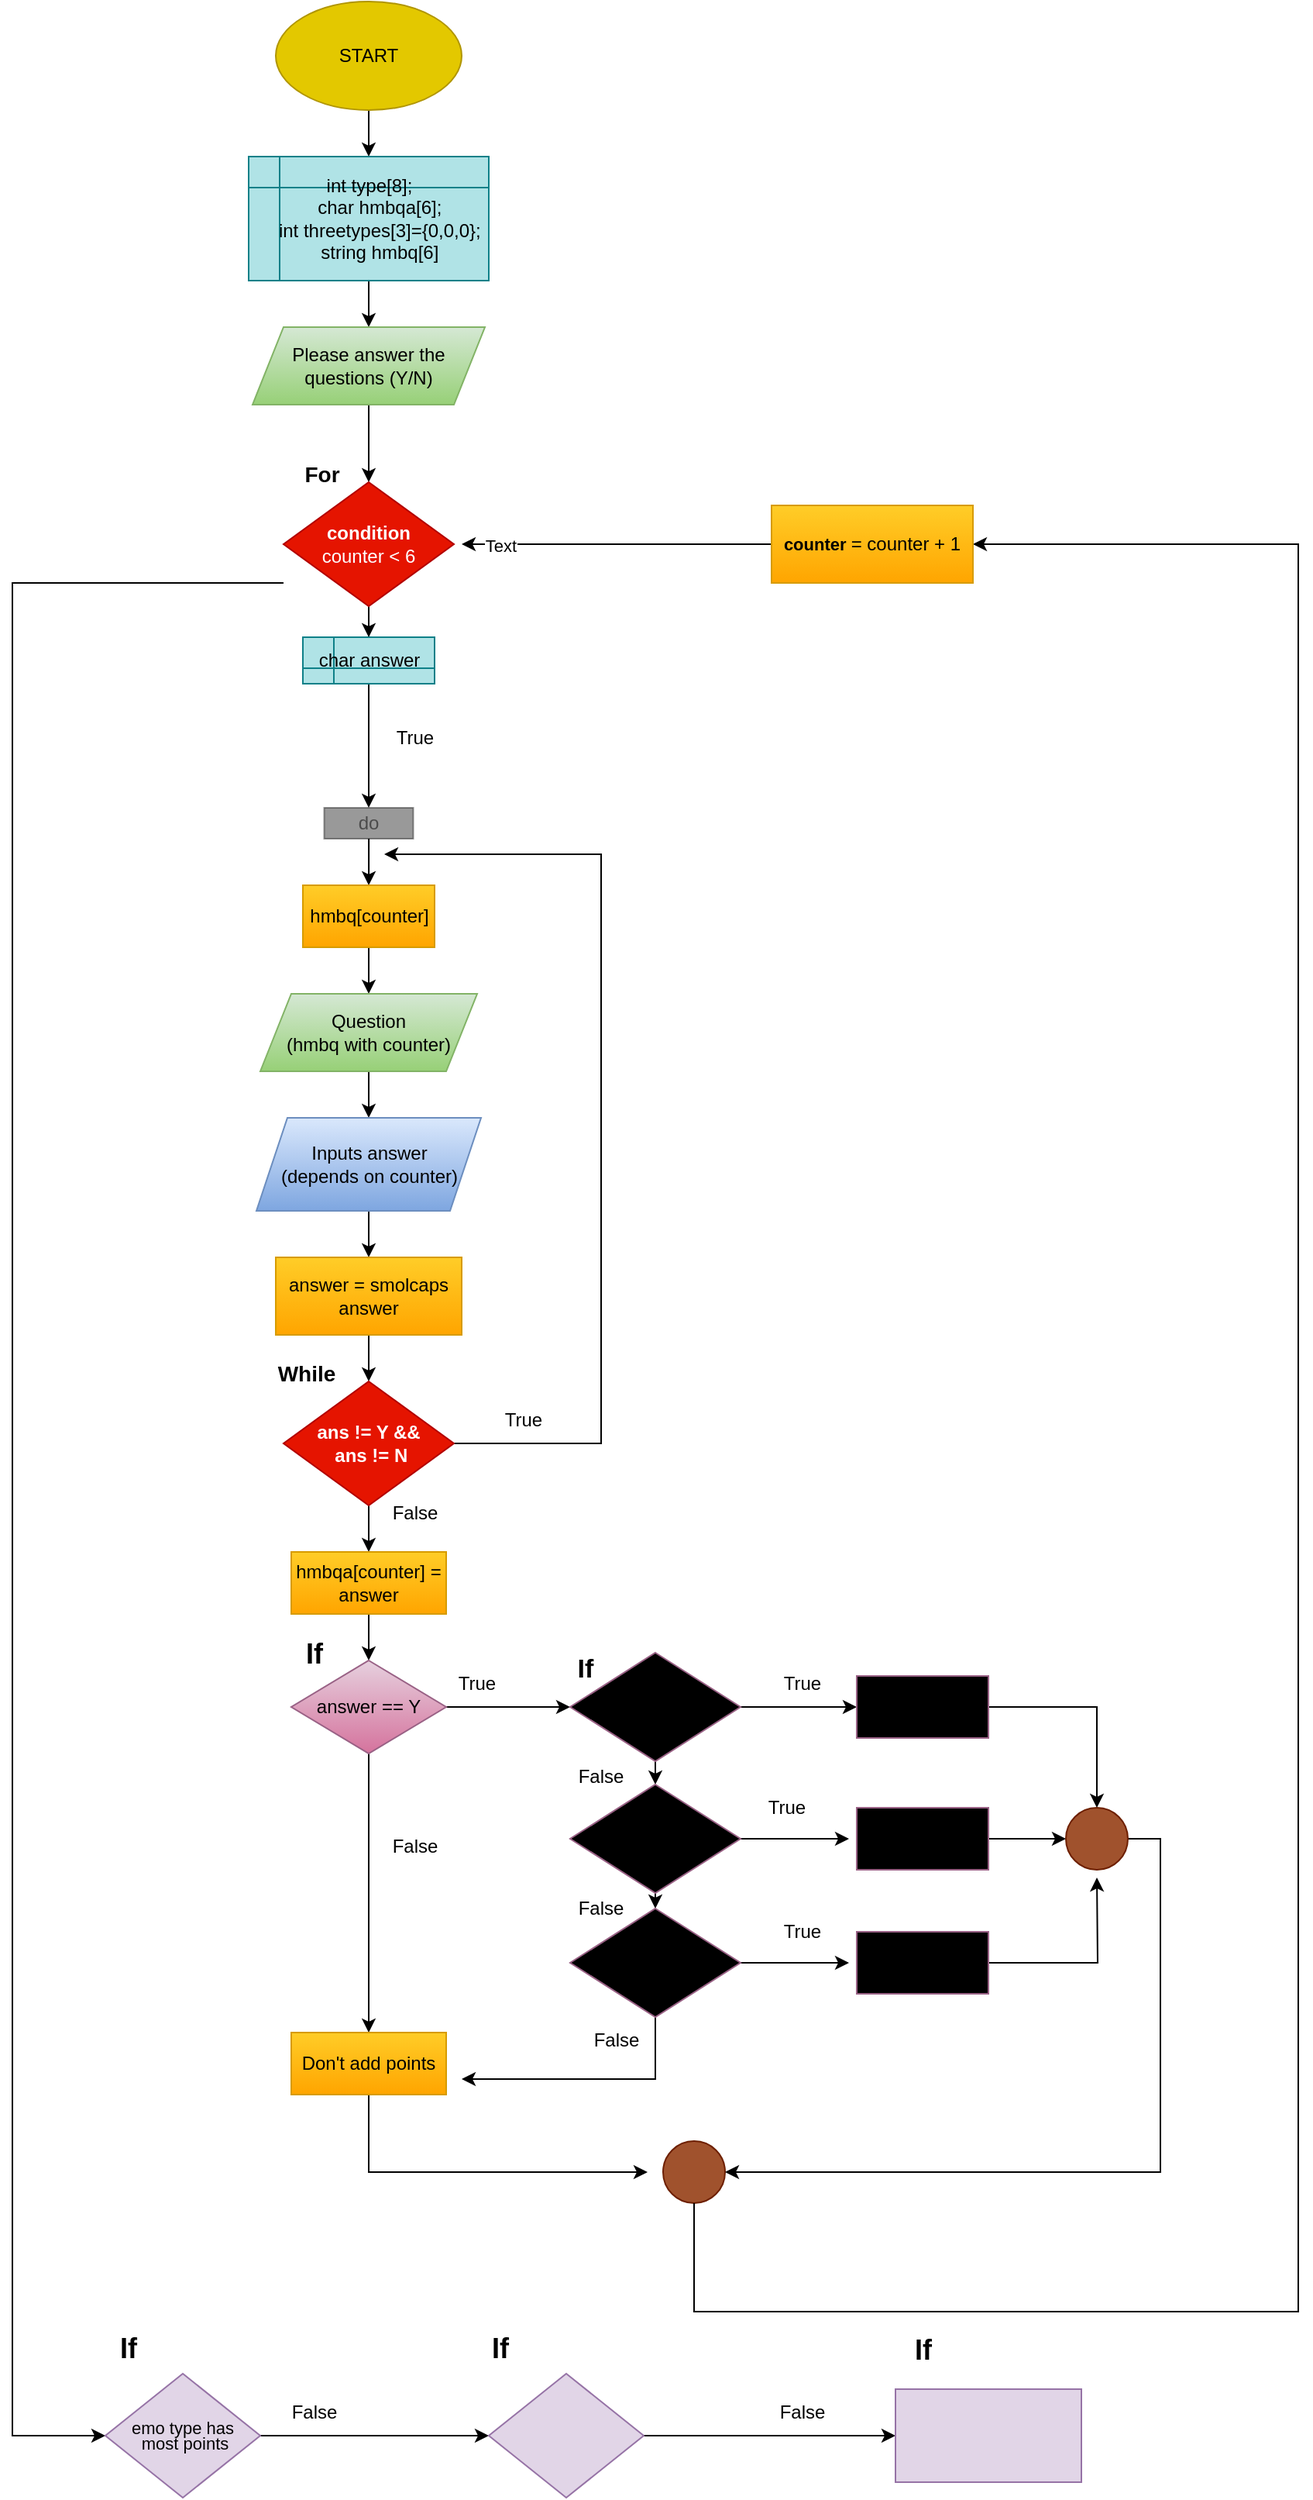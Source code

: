 <mxfile version="26.2.13">
  <diagram id="C5RBs43oDa-KdzZeNtuy" name="Page-1">
    <mxGraphModel dx="725" dy="574" grid="1" gridSize="10" guides="1" tooltips="1" connect="1" arrows="1" fold="1" page="1" pageScale="1" pageWidth="1920" pageHeight="1200" math="0" shadow="0">
      <root>
        <mxCell id="WIyWlLk6GJQsqaUBKTNV-0" />
        <mxCell id="WIyWlLk6GJQsqaUBKTNV-1" parent="WIyWlLk6GJQsqaUBKTNV-0" />
        <mxCell id="UkDBAxyQickxF4oHBvT--14" value="" style="edgeStyle=orthogonalEdgeStyle;rounded=0;orthogonalLoop=1;jettySize=auto;html=1;" parent="WIyWlLk6GJQsqaUBKTNV-1" source="UkDBAxyQickxF4oHBvT--11" target="UkDBAxyQickxF4oHBvT--12" edge="1">
          <mxGeometry relative="1" as="geometry" />
        </mxCell>
        <mxCell id="UkDBAxyQickxF4oHBvT--11" value="START" style="ellipse;whiteSpace=wrap;html=1;fillColor=light-dark(#E3C800,#DAA900);strokeColor=#B09500;fontColor=light-dark(#000000,#000000);" parent="WIyWlLk6GJQsqaUBKTNV-1" vertex="1">
          <mxGeometry x="370" y="100" width="120" height="70" as="geometry" />
        </mxCell>
        <mxCell id="UkDBAxyQickxF4oHBvT--17" value="" style="edgeStyle=orthogonalEdgeStyle;rounded=0;orthogonalLoop=1;jettySize=auto;html=1;" parent="WIyWlLk6GJQsqaUBKTNV-1" source="UkDBAxyQickxF4oHBvT--12" target="UkDBAxyQickxF4oHBvT--16" edge="1">
          <mxGeometry relative="1" as="geometry" />
        </mxCell>
        <mxCell id="UkDBAxyQickxF4oHBvT--12" value="int type[8];&#xa;&amp;nbsp; &amp;nbsp; char hmbqa[6];&#xa;&amp;nbsp; &amp;nbsp; int threetypes[3]={0,0,0};&#xa;&amp;nbsp; &amp;nbsp; string hmbq[6]" style="shape=internalStorage;whiteSpace=wrap;html=1;backgroundOutline=1;fillColor=#b0e3e6;strokeColor=#0e8088;align=center;" parent="WIyWlLk6GJQsqaUBKTNV-1" vertex="1">
          <mxGeometry x="352.5" y="200" width="155" height="80" as="geometry" />
        </mxCell>
        <mxCell id="UkDBAxyQickxF4oHBvT--19" value="" style="edgeStyle=orthogonalEdgeStyle;rounded=0;orthogonalLoop=1;jettySize=auto;html=1;" parent="WIyWlLk6GJQsqaUBKTNV-1" source="UkDBAxyQickxF4oHBvT--16" target="UkDBAxyQickxF4oHBvT--18" edge="1">
          <mxGeometry relative="1" as="geometry" />
        </mxCell>
        <mxCell id="UkDBAxyQickxF4oHBvT--16" value="Please answer the questions (Y/N)" style="shape=parallelogram;perimeter=parallelogramPerimeter;whiteSpace=wrap;html=1;fixedSize=1;fillColor=#d5e8d4;strokeColor=#82b366;gradientColor=#97d077;" parent="WIyWlLk6GJQsqaUBKTNV-1" vertex="1">
          <mxGeometry x="355" y="310" width="150" height="50" as="geometry" />
        </mxCell>
        <mxCell id="UkDBAxyQickxF4oHBvT--46" style="edgeStyle=orthogonalEdgeStyle;rounded=0;orthogonalLoop=1;jettySize=auto;html=1;" parent="WIyWlLk6GJQsqaUBKTNV-1" source="UkDBAxyQickxF4oHBvT--18" target="UkDBAxyQickxF4oHBvT--45" edge="1">
          <mxGeometry relative="1" as="geometry" />
        </mxCell>
        <mxCell id="UkDBAxyQickxF4oHBvT--118" style="edgeStyle=orthogonalEdgeStyle;rounded=0;orthogonalLoop=1;jettySize=auto;html=1;entryX=0;entryY=0.5;entryDx=0;entryDy=0;" parent="WIyWlLk6GJQsqaUBKTNV-1" edge="1" target="mPNkVrFqryXa8wkPHL_x-0">
          <mxGeometry relative="1" as="geometry">
            <mxPoint x="259.99" y="1664.998" as="targetPoint" />
            <Array as="points">
              <mxPoint x="200" y="475" />
              <mxPoint x="200" y="1670" />
            </Array>
            <mxPoint x="374.995" y="474.998" as="sourcePoint" />
          </mxGeometry>
        </mxCell>
        <mxCell id="UkDBAxyQickxF4oHBvT--18" value="&lt;b&gt;condition&lt;/b&gt;&lt;div&gt;counter &amp;lt; 6&lt;/div&gt;" style="rhombus;whiteSpace=wrap;html=1;fillColor=light-dark(#E51400,#DA4035);strokeColor=#B20000;fontColor=#ffffff;" parent="WIyWlLk6GJQsqaUBKTNV-1" vertex="1">
          <mxGeometry x="375" y="410" width="110" height="80" as="geometry" />
        </mxCell>
        <mxCell id="UkDBAxyQickxF4oHBvT--34" value="&lt;b&gt;&lt;font style=&quot;font-size: 14px;&quot;&gt;For&lt;/font&gt;&lt;/b&gt;" style="text;html=1;align=center;verticalAlign=middle;whiteSpace=wrap;rounded=0;" parent="WIyWlLk6GJQsqaUBKTNV-1" vertex="1">
          <mxGeometry x="370" y="390" width="60" height="30" as="geometry" />
        </mxCell>
        <mxCell id="UkDBAxyQickxF4oHBvT--105" style="edgeStyle=orthogonalEdgeStyle;rounded=0;orthogonalLoop=1;jettySize=auto;html=1;entryX=0.5;entryY=0;entryDx=0;entryDy=0;" parent="WIyWlLk6GJQsqaUBKTNV-1" source="UkDBAxyQickxF4oHBvT--45" target="UkDBAxyQickxF4oHBvT--27" edge="1">
          <mxGeometry relative="1" as="geometry" />
        </mxCell>
        <mxCell id="UkDBAxyQickxF4oHBvT--45" value="char answer" style="shape=internalStorage;whiteSpace=wrap;html=1;backgroundOutline=1;fillColor=#b0e3e6;strokeColor=#0e8088;align=center;" parent="WIyWlLk6GJQsqaUBKTNV-1" vertex="1">
          <mxGeometry x="387.5" y="510" width="85" height="30" as="geometry" />
        </mxCell>
        <mxCell id="UkDBAxyQickxF4oHBvT--22" value="True" style="text;html=1;align=center;verticalAlign=middle;whiteSpace=wrap;rounded=0;" parent="WIyWlLk6GJQsqaUBKTNV-1" vertex="1">
          <mxGeometry x="430" y="560" width="60" height="30" as="geometry" />
        </mxCell>
        <mxCell id="UkDBAxyQickxF4oHBvT--31" style="edgeStyle=orthogonalEdgeStyle;rounded=0;orthogonalLoop=1;jettySize=auto;html=1;entryX=0.5;entryY=0;entryDx=0;entryDy=0;" parent="WIyWlLk6GJQsqaUBKTNV-1" source="UkDBAxyQickxF4oHBvT--27" target="UkDBAxyQickxF4oHBvT--30" edge="1">
          <mxGeometry relative="1" as="geometry" />
        </mxCell>
        <mxCell id="UkDBAxyQickxF4oHBvT--27" value="do" style="rounded=0;whiteSpace=wrap;html=1;fillColor=light-dark(#000000,#6EBBFF);shadow=0;glass=0;opacity=40;textOpacity=50;" parent="WIyWlLk6GJQsqaUBKTNV-1" vertex="1">
          <mxGeometry x="401.25" y="620" width="57.5" height="20" as="geometry" />
        </mxCell>
        <mxCell id="UkDBAxyQickxF4oHBvT--33" value="" style="edgeStyle=orthogonalEdgeStyle;rounded=0;orthogonalLoop=1;jettySize=auto;html=1;" parent="WIyWlLk6GJQsqaUBKTNV-1" source="UkDBAxyQickxF4oHBvT--30" target="UkDBAxyQickxF4oHBvT--32" edge="1">
          <mxGeometry relative="1" as="geometry" />
        </mxCell>
        <mxCell id="UkDBAxyQickxF4oHBvT--30" value="hmbq[counter]" style="rounded=0;whiteSpace=wrap;html=1;fillColor=#ffcd28;gradientColor=#ffa500;strokeColor=#d79b00;" parent="WIyWlLk6GJQsqaUBKTNV-1" vertex="1">
          <mxGeometry x="387.5" y="670" width="85" height="40" as="geometry" />
        </mxCell>
        <mxCell id="UkDBAxyQickxF4oHBvT--36" value="" style="edgeStyle=orthogonalEdgeStyle;rounded=0;orthogonalLoop=1;jettySize=auto;html=1;" parent="WIyWlLk6GJQsqaUBKTNV-1" source="UkDBAxyQickxF4oHBvT--32" target="UkDBAxyQickxF4oHBvT--35" edge="1">
          <mxGeometry relative="1" as="geometry" />
        </mxCell>
        <mxCell id="UkDBAxyQickxF4oHBvT--32" value="Question&lt;div&gt;(hmbq with counter)&lt;/div&gt;" style="shape=parallelogram;perimeter=parallelogramPerimeter;whiteSpace=wrap;html=1;fixedSize=1;fillColor=#d5e8d4;strokeColor=#82b366;rounded=0;gradientColor=#97d077;" parent="WIyWlLk6GJQsqaUBKTNV-1" vertex="1">
          <mxGeometry x="360" y="740" width="140" height="50" as="geometry" />
        </mxCell>
        <mxCell id="UkDBAxyQickxF4oHBvT--49" value="" style="edgeStyle=orthogonalEdgeStyle;rounded=0;orthogonalLoop=1;jettySize=auto;html=1;" parent="WIyWlLk6GJQsqaUBKTNV-1" source="UkDBAxyQickxF4oHBvT--35" target="UkDBAxyQickxF4oHBvT--48" edge="1">
          <mxGeometry relative="1" as="geometry" />
        </mxCell>
        <mxCell id="UkDBAxyQickxF4oHBvT--35" value="Inputs answer&lt;div&gt;(depends on counter)&lt;/div&gt;" style="shape=parallelogram;perimeter=parallelogramPerimeter;whiteSpace=wrap;html=1;fixedSize=1;fillColor=#dae8fc;strokeColor=#6c8ebf;rounded=0;gradientColor=#7ea6e0;" parent="WIyWlLk6GJQsqaUBKTNV-1" vertex="1">
          <mxGeometry x="357.5" y="820" width="145" height="60" as="geometry" />
        </mxCell>
        <mxCell id="UkDBAxyQickxF4oHBvT--51" style="edgeStyle=orthogonalEdgeStyle;rounded=0;orthogonalLoop=1;jettySize=auto;html=1;entryX=0.5;entryY=0;entryDx=0;entryDy=0;" parent="WIyWlLk6GJQsqaUBKTNV-1" source="UkDBAxyQickxF4oHBvT--48" target="UkDBAxyQickxF4oHBvT--50" edge="1">
          <mxGeometry relative="1" as="geometry" />
        </mxCell>
        <mxCell id="UkDBAxyQickxF4oHBvT--48" value="answer = smolcaps answer" style="whiteSpace=wrap;html=1;fillColor=#ffcd28;strokeColor=#d79b00;rounded=0;gradientColor=#ffa500;" parent="WIyWlLk6GJQsqaUBKTNV-1" vertex="1">
          <mxGeometry x="370" y="910" width="120" height="50" as="geometry" />
        </mxCell>
        <mxCell id="UkDBAxyQickxF4oHBvT--63" value="" style="edgeStyle=orthogonalEdgeStyle;rounded=0;orthogonalLoop=1;jettySize=auto;html=1;" parent="WIyWlLk6GJQsqaUBKTNV-1" source="UkDBAxyQickxF4oHBvT--50" target="UkDBAxyQickxF4oHBvT--62" edge="1">
          <mxGeometry relative="1" as="geometry" />
        </mxCell>
        <mxCell id="UkDBAxyQickxF4oHBvT--101" style="edgeStyle=orthogonalEdgeStyle;rounded=0;orthogonalLoop=1;jettySize=auto;html=1;" parent="WIyWlLk6GJQsqaUBKTNV-1" source="UkDBAxyQickxF4oHBvT--50" edge="1">
          <mxGeometry relative="1" as="geometry">
            <mxPoint x="440" y="650" as="targetPoint" />
            <Array as="points">
              <mxPoint x="580" y="1030" />
            </Array>
          </mxGeometry>
        </mxCell>
        <mxCell id="UkDBAxyQickxF4oHBvT--50" value="&lt;b&gt;ans != Y &amp;amp;&amp;amp;&lt;/b&gt;&lt;div&gt;&lt;b&gt;&amp;nbsp;ans != N&lt;/b&gt;&lt;/div&gt;" style="rhombus;whiteSpace=wrap;html=1;fillColor=light-dark(#E51400,#F64D42);strokeColor=#B20000;fontColor=#ffffff;" parent="WIyWlLk6GJQsqaUBKTNV-1" vertex="1">
          <mxGeometry x="375" y="990" width="110" height="80" as="geometry" />
        </mxCell>
        <mxCell id="UkDBAxyQickxF4oHBvT--52" value="While" style="text;html=1;align=center;verticalAlign=middle;whiteSpace=wrap;rounded=0;fontStyle=1;fontSize=14;" parent="WIyWlLk6GJQsqaUBKTNV-1" vertex="1">
          <mxGeometry x="360" y="970" width="60" height="30" as="geometry" />
        </mxCell>
        <mxCell id="UkDBAxyQickxF4oHBvT--65" value="" style="edgeStyle=orthogonalEdgeStyle;rounded=0;orthogonalLoop=1;jettySize=auto;html=1;" parent="WIyWlLk6GJQsqaUBKTNV-1" source="UkDBAxyQickxF4oHBvT--62" target="UkDBAxyQickxF4oHBvT--64" edge="1">
          <mxGeometry relative="1" as="geometry" />
        </mxCell>
        <mxCell id="UkDBAxyQickxF4oHBvT--62" value="hmbqa[counter] = answer" style="whiteSpace=wrap;html=1;fillColor=#ffcd28;strokeColor=#d79b00;gradientColor=#ffa500;" parent="WIyWlLk6GJQsqaUBKTNV-1" vertex="1">
          <mxGeometry x="380" y="1100" width="100" height="40" as="geometry" />
        </mxCell>
        <mxCell id="UkDBAxyQickxF4oHBvT--70" value="" style="edgeStyle=orthogonalEdgeStyle;rounded=0;orthogonalLoop=1;jettySize=auto;html=1;" parent="WIyWlLk6GJQsqaUBKTNV-1" source="UkDBAxyQickxF4oHBvT--64" target="UkDBAxyQickxF4oHBvT--69" edge="1">
          <mxGeometry relative="1" as="geometry" />
        </mxCell>
        <mxCell id="UkDBAxyQickxF4oHBvT--92" style="edgeStyle=orthogonalEdgeStyle;rounded=0;orthogonalLoop=1;jettySize=auto;html=1;" parent="WIyWlLk6GJQsqaUBKTNV-1" source="UkDBAxyQickxF4oHBvT--64" target="UkDBAxyQickxF4oHBvT--78" edge="1">
          <mxGeometry relative="1" as="geometry" />
        </mxCell>
        <mxCell id="UkDBAxyQickxF4oHBvT--64" value="answer == Y" style="rhombus;whiteSpace=wrap;html=1;fillColor=#e6d0de;strokeColor=#996185;gradientColor=#d5739d;" parent="WIyWlLk6GJQsqaUBKTNV-1" vertex="1">
          <mxGeometry x="380" y="1170" width="100" height="60" as="geometry" />
        </mxCell>
        <mxCell id="UkDBAxyQickxF4oHBvT--66" value="&lt;b&gt;If&lt;/b&gt;" style="text;html=1;align=center;verticalAlign=middle;whiteSpace=wrap;rounded=0;fontSize=18;" parent="WIyWlLk6GJQsqaUBKTNV-1" vertex="1">
          <mxGeometry x="370" y="1150" width="50" height="32" as="geometry" />
        </mxCell>
        <mxCell id="UkDBAxyQickxF4oHBvT--99" style="edgeStyle=orthogonalEdgeStyle;rounded=0;orthogonalLoop=1;jettySize=auto;html=1;" parent="WIyWlLk6GJQsqaUBKTNV-1" source="UkDBAxyQickxF4oHBvT--115" edge="1">
          <mxGeometry relative="1" as="geometry">
            <mxPoint x="490" y="450" as="targetPoint" />
            <Array as="points" />
          </mxGeometry>
        </mxCell>
        <mxCell id="UkDBAxyQickxF4oHBvT--114" value="Text" style="edgeLabel;html=1;align=center;verticalAlign=middle;resizable=0;points=[];" parent="UkDBAxyQickxF4oHBvT--99" vertex="1" connectable="0">
          <mxGeometry x="0.752" y="1" relative="1" as="geometry">
            <mxPoint as="offset" />
          </mxGeometry>
        </mxCell>
        <mxCell id="UkDBAxyQickxF4oHBvT--67" value="" style="ellipse;whiteSpace=wrap;html=1;fillColor=#a0522d;strokeColor=#6D1F00;fontColor=#ffffff;" parent="WIyWlLk6GJQsqaUBKTNV-1" vertex="1">
          <mxGeometry x="620" y="1480" width="40" height="40" as="geometry" />
        </mxCell>
        <mxCell id="UkDBAxyQickxF4oHBvT--74" style="edgeStyle=orthogonalEdgeStyle;rounded=0;orthogonalLoop=1;jettySize=auto;html=1;exitX=0.5;exitY=1;exitDx=0;exitDy=0;entryX=0.5;entryY=0;entryDx=0;entryDy=0;" parent="WIyWlLk6GJQsqaUBKTNV-1" source="UkDBAxyQickxF4oHBvT--69" target="UkDBAxyQickxF4oHBvT--72" edge="1">
          <mxGeometry relative="1" as="geometry" />
        </mxCell>
        <mxCell id="UkDBAxyQickxF4oHBvT--81" value="" style="edgeStyle=orthogonalEdgeStyle;rounded=0;orthogonalLoop=1;jettySize=auto;html=1;" parent="WIyWlLk6GJQsqaUBKTNV-1" source="UkDBAxyQickxF4oHBvT--69" target="UkDBAxyQickxF4oHBvT--80" edge="1">
          <mxGeometry relative="1" as="geometry" />
        </mxCell>
        <mxCell id="UkDBAxyQickxF4oHBvT--69" value="Y == Q0 OR Q3" style="rhombus;whiteSpace=wrap;html=1;fillColor=light-dark(#E6D0DE,#654B52);strokeColor=#996185;gradientColor=light-dark(#D5739D,#D77F94);" parent="WIyWlLk6GJQsqaUBKTNV-1" vertex="1">
          <mxGeometry x="560" y="1165" width="110" height="70" as="geometry" />
        </mxCell>
        <mxCell id="UkDBAxyQickxF4oHBvT--71" value="&lt;b&gt;&lt;font style=&quot;font-size: 17px;&quot;&gt;If&lt;/font&gt;&lt;/b&gt;" style="text;html=1;align=center;verticalAlign=middle;whiteSpace=wrap;rounded=0;fontSize=14;" parent="WIyWlLk6GJQsqaUBKTNV-1" vertex="1">
          <mxGeometry x="545" y="1160" width="50" height="32" as="geometry" />
        </mxCell>
        <mxCell id="UkDBAxyQickxF4oHBvT--75" style="edgeStyle=orthogonalEdgeStyle;rounded=0;orthogonalLoop=1;jettySize=auto;html=1;exitX=0.5;exitY=1;exitDx=0;exitDy=0;entryX=0.5;entryY=0;entryDx=0;entryDy=0;" parent="WIyWlLk6GJQsqaUBKTNV-1" source="UkDBAxyQickxF4oHBvT--72" target="UkDBAxyQickxF4oHBvT--73" edge="1">
          <mxGeometry relative="1" as="geometry" />
        </mxCell>
        <mxCell id="UkDBAxyQickxF4oHBvT--83" style="edgeStyle=orthogonalEdgeStyle;rounded=0;orthogonalLoop=1;jettySize=auto;html=1;" parent="WIyWlLk6GJQsqaUBKTNV-1" source="UkDBAxyQickxF4oHBvT--72" edge="1">
          <mxGeometry relative="1" as="geometry">
            <mxPoint x="740" y="1285" as="targetPoint" />
          </mxGeometry>
        </mxCell>
        <mxCell id="UkDBAxyQickxF4oHBvT--72" value="Y == Q1 OR Q4" style="rhombus;whiteSpace=wrap;html=1;fillColor=light-dark(#E6D0DE,#654B52);strokeColor=#996185;gradientColor=light-dark(#D5739D,#D77F94);" parent="WIyWlLk6GJQsqaUBKTNV-1" vertex="1">
          <mxGeometry x="560" y="1250" width="110" height="70" as="geometry" />
        </mxCell>
        <mxCell id="UkDBAxyQickxF4oHBvT--85" style="edgeStyle=orthogonalEdgeStyle;rounded=0;orthogonalLoop=1;jettySize=auto;html=1;" parent="WIyWlLk6GJQsqaUBKTNV-1" source="UkDBAxyQickxF4oHBvT--73" edge="1">
          <mxGeometry relative="1" as="geometry">
            <mxPoint x="740" y="1365" as="targetPoint" />
          </mxGeometry>
        </mxCell>
        <mxCell id="UkDBAxyQickxF4oHBvT--95" style="edgeStyle=orthogonalEdgeStyle;rounded=0;orthogonalLoop=1;jettySize=auto;html=1;exitX=0.5;exitY=1;exitDx=0;exitDy=0;" parent="WIyWlLk6GJQsqaUBKTNV-1" source="UkDBAxyQickxF4oHBvT--73" edge="1">
          <mxGeometry relative="1" as="geometry">
            <mxPoint x="490" y="1440" as="targetPoint" />
            <Array as="points">
              <mxPoint x="615" y="1440" />
            </Array>
          </mxGeometry>
        </mxCell>
        <mxCell id="UkDBAxyQickxF4oHBvT--73" value="Y == Q2 OR Q5" style="rhombus;whiteSpace=wrap;html=1;fillColor=light-dark(#E6D0DE,#654B52);strokeColor=#996185;gradientColor=light-dark(#D5739D,#D77F94);" parent="WIyWlLk6GJQsqaUBKTNV-1" vertex="1">
          <mxGeometry x="560" y="1330" width="110" height="70" as="geometry" />
        </mxCell>
        <mxCell id="UkDBAxyQickxF4oHBvT--96" style="edgeStyle=orthogonalEdgeStyle;rounded=0;orthogonalLoop=1;jettySize=auto;html=1;" parent="WIyWlLk6GJQsqaUBKTNV-1" source="UkDBAxyQickxF4oHBvT--78" edge="1">
          <mxGeometry relative="1" as="geometry">
            <mxPoint x="610" y="1500" as="targetPoint" />
            <Array as="points">
              <mxPoint x="430" y="1500" />
            </Array>
          </mxGeometry>
        </mxCell>
        <mxCell id="UkDBAxyQickxF4oHBvT--78" value="Don&#39;t add points" style="whiteSpace=wrap;html=1;fillColor=#ffcd28;strokeColor=#d79b00;gradientColor=#ffa500;" parent="WIyWlLk6GJQsqaUBKTNV-1" vertex="1">
          <mxGeometry x="380" y="1410" width="100" height="40" as="geometry" />
        </mxCell>
        <mxCell id="UkDBAxyQickxF4oHBvT--88" style="edgeStyle=orthogonalEdgeStyle;rounded=0;orthogonalLoop=1;jettySize=auto;html=1;entryX=0.5;entryY=0;entryDx=0;entryDy=0;" parent="WIyWlLk6GJQsqaUBKTNV-1" source="UkDBAxyQickxF4oHBvT--80" target="UkDBAxyQickxF4oHBvT--87" edge="1">
          <mxGeometry relative="1" as="geometry" />
        </mxCell>
        <mxCell id="UkDBAxyQickxF4oHBvT--80" value="+1 point for&amp;nbsp;&lt;div&gt;emo type&lt;/div&gt;" style="whiteSpace=wrap;html=1;fillColor=light-dark(#E6D0DE,#654B52);strokeColor=#996185;gradientColor=light-dark(#D5739D,#D77F94);" parent="WIyWlLk6GJQsqaUBKTNV-1" vertex="1">
          <mxGeometry x="745" y="1180" width="85" height="40" as="geometry" />
        </mxCell>
        <mxCell id="UkDBAxyQickxF4oHBvT--89" style="edgeStyle=orthogonalEdgeStyle;rounded=0;orthogonalLoop=1;jettySize=auto;html=1;entryX=0;entryY=0.5;entryDx=0;entryDy=0;" parent="WIyWlLk6GJQsqaUBKTNV-1" source="UkDBAxyQickxF4oHBvT--82" target="UkDBAxyQickxF4oHBvT--87" edge="1">
          <mxGeometry relative="1" as="geometry" />
        </mxCell>
        <mxCell id="UkDBAxyQickxF4oHBvT--82" value="+1 point for&amp;nbsp;&lt;div&gt;brain type&lt;/div&gt;" style="whiteSpace=wrap;html=1;fillColor=light-dark(#E6D0DE,#654B52);strokeColor=#996185;gradientColor=light-dark(#D5739D,#D77F94);" parent="WIyWlLk6GJQsqaUBKTNV-1" vertex="1">
          <mxGeometry x="745" y="1265" width="85" height="40" as="geometry" />
        </mxCell>
        <mxCell id="UkDBAxyQickxF4oHBvT--90" style="edgeStyle=orthogonalEdgeStyle;rounded=0;orthogonalLoop=1;jettySize=auto;html=1;" parent="WIyWlLk6GJQsqaUBKTNV-1" source="UkDBAxyQickxF4oHBvT--84" edge="1">
          <mxGeometry relative="1" as="geometry">
            <mxPoint x="900" y="1310" as="targetPoint" />
          </mxGeometry>
        </mxCell>
        <mxCell id="UkDBAxyQickxF4oHBvT--84" value="+1 point for&amp;nbsp;&lt;div&gt;gut type&lt;/div&gt;" style="whiteSpace=wrap;html=1;fillColor=light-dark(#E6D0DE,#654B52);strokeColor=#996185;gradientColor=light-dark(#D5739D,#D77F94);" parent="WIyWlLk6GJQsqaUBKTNV-1" vertex="1">
          <mxGeometry x="745" y="1345" width="85" height="40" as="geometry" />
        </mxCell>
        <mxCell id="UkDBAxyQickxF4oHBvT--97" style="edgeStyle=orthogonalEdgeStyle;rounded=0;orthogonalLoop=1;jettySize=auto;html=1;entryX=1;entryY=0.5;entryDx=0;entryDy=0;" parent="WIyWlLk6GJQsqaUBKTNV-1" source="UkDBAxyQickxF4oHBvT--87" target="UkDBAxyQickxF4oHBvT--67" edge="1">
          <mxGeometry relative="1" as="geometry">
            <mxPoint x="940" y="1500" as="targetPoint" />
            <Array as="points">
              <mxPoint x="941" y="1285" />
              <mxPoint x="941" y="1500" />
            </Array>
          </mxGeometry>
        </mxCell>
        <mxCell id="UkDBAxyQickxF4oHBvT--87" value="" style="ellipse;whiteSpace=wrap;html=1;fillColor=#a0522d;strokeColor=#6D1F00;fontColor=#ffffff;" parent="WIyWlLk6GJQsqaUBKTNV-1" vertex="1">
          <mxGeometry x="880" y="1265" width="40" height="40" as="geometry" />
        </mxCell>
        <mxCell id="UkDBAxyQickxF4oHBvT--102" value="True" style="text;html=1;align=center;verticalAlign=middle;whiteSpace=wrap;rounded=0;" parent="WIyWlLk6GJQsqaUBKTNV-1" vertex="1">
          <mxGeometry x="500" y="1000" width="60" height="30" as="geometry" />
        </mxCell>
        <mxCell id="UkDBAxyQickxF4oHBvT--103" value="False" style="text;html=1;align=center;verticalAlign=middle;whiteSpace=wrap;rounded=0;" parent="WIyWlLk6GJQsqaUBKTNV-1" vertex="1">
          <mxGeometry x="430" y="1060" width="60" height="30" as="geometry" />
        </mxCell>
        <mxCell id="UkDBAxyQickxF4oHBvT--106" value="True" style="text;html=1;align=center;verticalAlign=middle;whiteSpace=wrap;rounded=0;" parent="WIyWlLk6GJQsqaUBKTNV-1" vertex="1">
          <mxGeometry x="470" y="1170" width="60" height="30" as="geometry" />
        </mxCell>
        <mxCell id="UkDBAxyQickxF4oHBvT--107" value="False" style="text;html=1;align=center;verticalAlign=middle;whiteSpace=wrap;rounded=0;" parent="WIyWlLk6GJQsqaUBKTNV-1" vertex="1">
          <mxGeometry x="430" y="1275" width="60" height="30" as="geometry" />
        </mxCell>
        <mxCell id="UkDBAxyQickxF4oHBvT--108" value="False" style="text;html=1;align=center;verticalAlign=middle;whiteSpace=wrap;rounded=0;" parent="WIyWlLk6GJQsqaUBKTNV-1" vertex="1">
          <mxGeometry x="550" y="1230" width="60" height="30" as="geometry" />
        </mxCell>
        <mxCell id="UkDBAxyQickxF4oHBvT--109" value="False" style="text;html=1;align=center;verticalAlign=middle;whiteSpace=wrap;rounded=0;" parent="WIyWlLk6GJQsqaUBKTNV-1" vertex="1">
          <mxGeometry x="550" y="1315" width="60" height="30" as="geometry" />
        </mxCell>
        <mxCell id="UkDBAxyQickxF4oHBvT--110" value="False" style="text;html=1;align=center;verticalAlign=middle;whiteSpace=wrap;rounded=0;" parent="WIyWlLk6GJQsqaUBKTNV-1" vertex="1">
          <mxGeometry x="560" y="1400" width="60" height="30" as="geometry" />
        </mxCell>
        <mxCell id="UkDBAxyQickxF4oHBvT--111" value="True" style="text;html=1;align=center;verticalAlign=middle;whiteSpace=wrap;rounded=0;" parent="WIyWlLk6GJQsqaUBKTNV-1" vertex="1">
          <mxGeometry x="680" y="1170" width="60" height="30" as="geometry" />
        </mxCell>
        <mxCell id="UkDBAxyQickxF4oHBvT--112" value="True" style="text;html=1;align=center;verticalAlign=middle;whiteSpace=wrap;rounded=0;" parent="WIyWlLk6GJQsqaUBKTNV-1" vertex="1">
          <mxGeometry x="670" y="1250" width="60" height="30" as="geometry" />
        </mxCell>
        <mxCell id="UkDBAxyQickxF4oHBvT--113" value="True" style="text;html=1;align=center;verticalAlign=middle;whiteSpace=wrap;rounded=0;" parent="WIyWlLk6GJQsqaUBKTNV-1" vertex="1">
          <mxGeometry x="680" y="1330" width="60" height="30" as="geometry" />
        </mxCell>
        <mxCell id="UkDBAxyQickxF4oHBvT--116" value="" style="edgeStyle=orthogonalEdgeStyle;rounded=0;orthogonalLoop=1;jettySize=auto;html=1;" parent="WIyWlLk6GJQsqaUBKTNV-1" source="UkDBAxyQickxF4oHBvT--67" target="UkDBAxyQickxF4oHBvT--115" edge="1">
          <mxGeometry relative="1" as="geometry">
            <mxPoint x="490" y="450" as="targetPoint" />
            <mxPoint x="640" y="1520" as="sourcePoint" />
            <Array as="points">
              <mxPoint x="640" y="1590" />
              <mxPoint x="1030" y="1590" />
            </Array>
          </mxGeometry>
        </mxCell>
        <mxCell id="UkDBAxyQickxF4oHBvT--115" value="&lt;b&gt;&lt;font style=&quot;font-size: 11px;&quot;&gt;counter &lt;/font&gt;&lt;/b&gt;= counter + 1" style="rounded=0;whiteSpace=wrap;html=1;fillColor=#ffcd28;strokeColor=#d79b00;gradientColor=#ffa500;" parent="WIyWlLk6GJQsqaUBKTNV-1" vertex="1">
          <mxGeometry x="690" y="425" width="130" height="50" as="geometry" />
        </mxCell>
        <mxCell id="mPNkVrFqryXa8wkPHL_x-2" value="" style="edgeStyle=orthogonalEdgeStyle;rounded=0;orthogonalLoop=1;jettySize=auto;html=1;" edge="1" parent="WIyWlLk6GJQsqaUBKTNV-1" source="mPNkVrFqryXa8wkPHL_x-0" target="mPNkVrFqryXa8wkPHL_x-1">
          <mxGeometry relative="1" as="geometry" />
        </mxCell>
        <mxCell id="mPNkVrFqryXa8wkPHL_x-0" value="&lt;div style=&quot;line-height: 80%;&quot;&gt;&lt;font style=&quot;line-height: 80%; font-size: 11px;&quot;&gt;emo type has&lt;/font&gt;&lt;div&gt;&lt;font style=&quot;line-height: 80%; font-size: 11px;&quot;&gt;&amp;nbsp;most points&lt;/font&gt;&lt;/div&gt;&lt;/div&gt;" style="rhombus;whiteSpace=wrap;html=1;fillColor=#e1d5e7;strokeColor=#9673a6;" vertex="1" parent="WIyWlLk6GJQsqaUBKTNV-1">
          <mxGeometry x="260" y="1630" width="100" height="80" as="geometry" />
        </mxCell>
        <mxCell id="mPNkVrFqryXa8wkPHL_x-4" value="" style="edgeStyle=orthogonalEdgeStyle;rounded=0;orthogonalLoop=1;jettySize=auto;html=1;" edge="1" parent="WIyWlLk6GJQsqaUBKTNV-1" source="mPNkVrFqryXa8wkPHL_x-1" target="mPNkVrFqryXa8wkPHL_x-11">
          <mxGeometry relative="1" as="geometry">
            <mxPoint x="640" y="1670" as="targetPoint" />
          </mxGeometry>
        </mxCell>
        <mxCell id="mPNkVrFqryXa8wkPHL_x-1" value="" style="rhombus;whiteSpace=wrap;html=1;fillColor=#e1d5e7;strokeColor=#9673a6;" vertex="1" parent="WIyWlLk6GJQsqaUBKTNV-1">
          <mxGeometry x="507.5" y="1630" width="100" height="80" as="geometry" />
        </mxCell>
        <mxCell id="mPNkVrFqryXa8wkPHL_x-6" value="&lt;b&gt;If&lt;/b&gt;" style="text;html=1;align=center;verticalAlign=middle;whiteSpace=wrap;rounded=0;fontSize=18;" vertex="1" parent="WIyWlLk6GJQsqaUBKTNV-1">
          <mxGeometry x="250" y="1598" width="50" height="32" as="geometry" />
        </mxCell>
        <mxCell id="mPNkVrFqryXa8wkPHL_x-7" value="&lt;b&gt;If&lt;/b&gt;" style="text;html=1;align=center;verticalAlign=middle;whiteSpace=wrap;rounded=0;fontSize=18;" vertex="1" parent="WIyWlLk6GJQsqaUBKTNV-1">
          <mxGeometry x="490" y="1598" width="50" height="32" as="geometry" />
        </mxCell>
        <mxCell id="mPNkVrFqryXa8wkPHL_x-8" value="&lt;b&gt;If&lt;/b&gt;" style="text;html=1;align=center;verticalAlign=middle;whiteSpace=wrap;rounded=0;fontSize=18;" vertex="1" parent="WIyWlLk6GJQsqaUBKTNV-1">
          <mxGeometry x="762.5" y="1610" width="50" height="10" as="geometry" />
        </mxCell>
        <mxCell id="mPNkVrFqryXa8wkPHL_x-9" value="False" style="text;html=1;align=center;verticalAlign=middle;whiteSpace=wrap;rounded=0;" vertex="1" parent="WIyWlLk6GJQsqaUBKTNV-1">
          <mxGeometry x="365" y="1640" width="60" height="30" as="geometry" />
        </mxCell>
        <mxCell id="mPNkVrFqryXa8wkPHL_x-10" value="False" style="text;html=1;align=center;verticalAlign=middle;whiteSpace=wrap;rounded=0;" vertex="1" parent="WIyWlLk6GJQsqaUBKTNV-1">
          <mxGeometry x="680" y="1640" width="60" height="30" as="geometry" />
        </mxCell>
        <mxCell id="mPNkVrFqryXa8wkPHL_x-11" value="" style="rounded=0;whiteSpace=wrap;html=1;fillColor=#e1d5e7;strokeColor=#9673a6;" vertex="1" parent="WIyWlLk6GJQsqaUBKTNV-1">
          <mxGeometry x="770" y="1640" width="120" height="60" as="geometry" />
        </mxCell>
      </root>
    </mxGraphModel>
  </diagram>
</mxfile>
